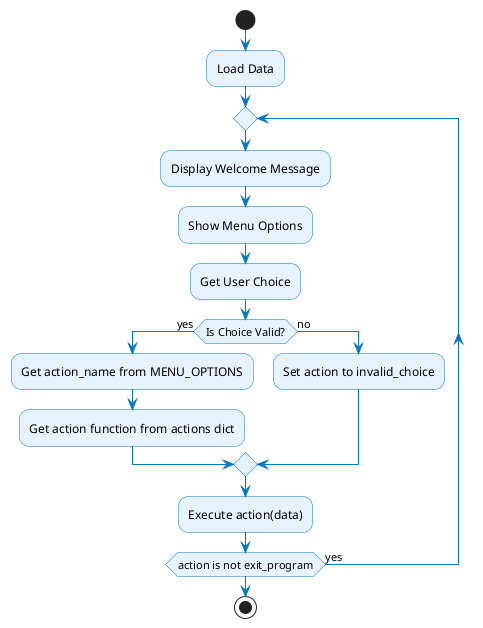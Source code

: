 @startuml menu_flowchart
skinparam backgroundColor white
skinparam roundcorner 20
skinparam ArrowColor #0077be
skinparam ActivityBorderColor #0077be
skinparam ActivityBackgroundColor #e6f3ff

start

:Load Data;

repeat
    :Display Welcome Message;
    :Show Menu Options;
    :Get User Choice;

    if (Is Choice Valid?) then (yes)
        :Get action_name from MENU_OPTIONS;
        :Get action function from actions dict;
    else (no)
        :Set action to invalid_choice;
    endif

    :Execute action(data);

repeat while (action is not exit_program) is (yes)

stop

@enduml